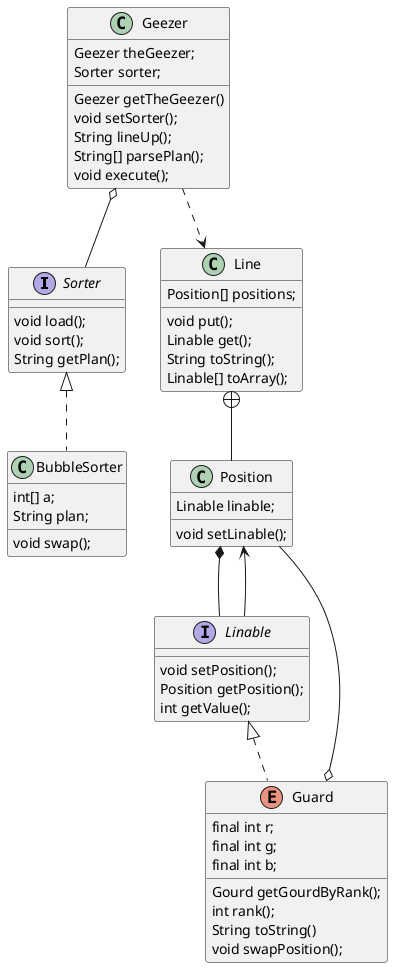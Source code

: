 @startuml
interface Sorter{
    void load();
    void sort();
    String getPlan();
}

class BubbleSorter{

    int[] a;
    String plan;

    void swap();

}

interface Linable{
    void setPosition();
    Position getPosition();
    int getValue();
}



class Line{
    Position[] positions;

    void put();
    Linable get();
    String toString();
    Linable[] toArray();

}

class Position{
    Linable linable;

    void setLinable();

}

enum Guard{
    final int r;
    final int g;
    final int b;

    Gourd getGourdByRank();
    int rank();
    String toString()
    void swapPosition();
}

class Geezer{
    Geezer theGeezer;
    Geezer getTheGeezer()
    Sorter sorter;
    void setSorter();
    String lineUp();
    String[] parsePlan();
    void execute();
}
Linable <|.. Guard

Linable --> Position

Position *-- Linable

Guard o-- Position

Sorter <|.. BubbleSorter

Line +-- Position

Geezer ..> Line

Geezer o-- Sorter
@enduml